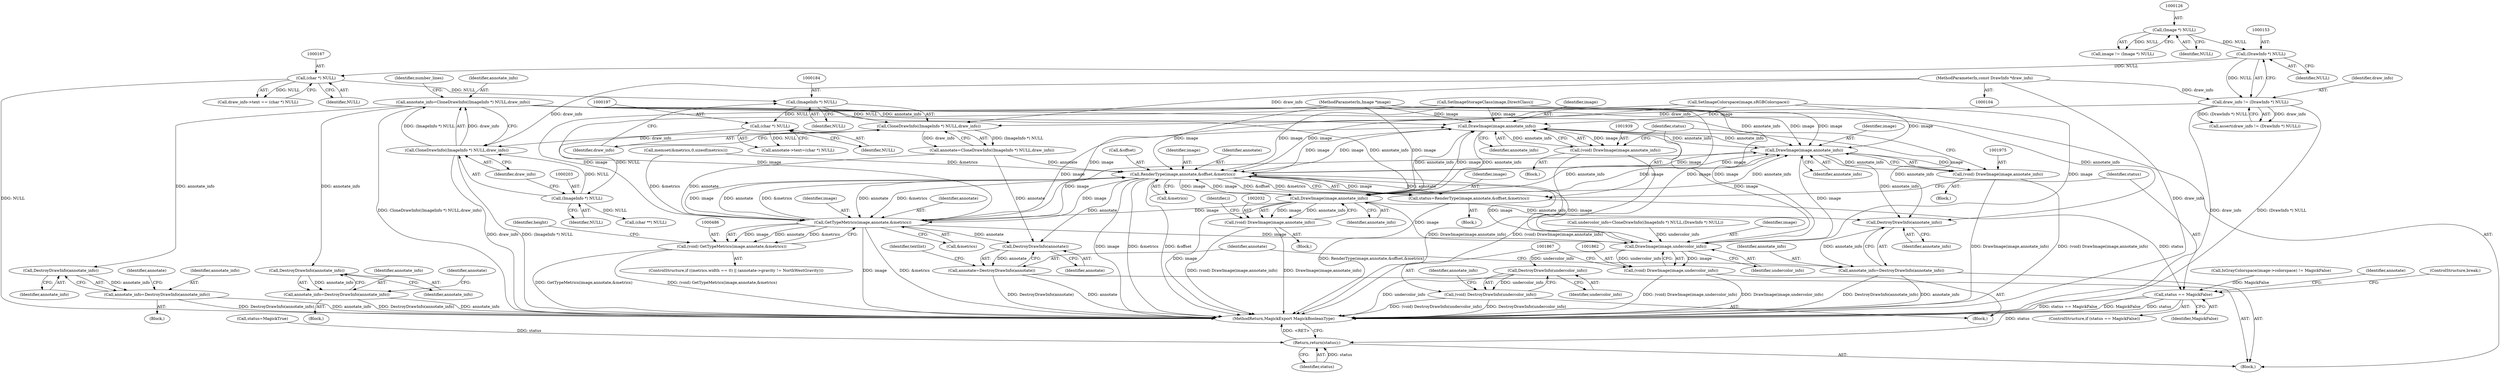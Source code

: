digraph "0_ImageMagick6_f6ffc702c6eecd963587273a429dcd608c648984@pointer" {
"1000199" [label="(Call,annotate_info=CloneDrawInfo((ImageInfo *) NULL,draw_info))"];
"1000201" [label="(Call,CloneDrawInfo((ImageInfo *) NULL,draw_info))"];
"1000202" [label="(Call,(ImageInfo *) NULL)"];
"1000196" [label="(Call,(char *) NULL)"];
"1000183" [label="(Call,(ImageInfo *) NULL)"];
"1000166" [label="(Call,(char *) NULL)"];
"1000152" [label="(Call,(DrawInfo *) NULL)"];
"1000125" [label="(Call,(Image *) NULL)"];
"1000182" [label="(Call,CloneDrawInfo((ImageInfo *) NULL,draw_info))"];
"1000150" [label="(Call,draw_info != (DrawInfo *) NULL)"];
"1000106" [label="(MethodParameterIn,const DrawInfo *draw_info)"];
"1000244" [label="(Call,DestroyDrawInfo(annotate_info))"];
"1000242" [label="(Call,annotate_info=DestroyDrawInfo(annotate_info))"];
"1000370" [label="(Call,DestroyDrawInfo(annotate_info))"];
"1000368" [label="(Call,annotate_info=DestroyDrawInfo(annotate_info))"];
"1001940" [label="(Call,DrawImage(image,annotate_info))"];
"1001938" [label="(Call,(void) DrawImage(image,annotate_info))"];
"1001976" [label="(Call,DrawImage(image,annotate_info))"];
"1001974" [label="(Call,(void) DrawImage(image,annotate_info))"];
"1001981" [label="(Call,RenderType(image,annotate,&offset,&metrics))"];
"1000487" [label="(Call,GetTypeMetrics(image,annotate,&metrics))"];
"1000485" [label="(Call,(void) GetTypeMetrics(image,annotate,&metrics))"];
"1001863" [label="(Call,DrawImage(image,undercolor_info))"];
"1001861" [label="(Call,(void) DrawImage(image,undercolor_info))"];
"1001868" [label="(Call,DestroyDrawInfo(undercolor_info))"];
"1001866" [label="(Call,(void) DestroyDrawInfo(undercolor_info))"];
"1002042" [label="(Call,DestroyDrawInfo(annotate))"];
"1002040" [label="(Call,annotate=DestroyDrawInfo(annotate))"];
"1001979" [label="(Call,status=RenderType(image,annotate,&offset,&metrics))"];
"1001989" [label="(Call,status == MagickFalse)"];
"1002054" [label="(Return,return(status);)"];
"1002033" [label="(Call,DrawImage(image,annotate_info))"];
"1002031" [label="(Call,(void) DrawImage(image,annotate_info))"];
"1002038" [label="(Call,DestroyDrawInfo(annotate_info))"];
"1002036" [label="(Call,annotate_info=DestroyDrawInfo(annotate_info))"];
"1000198" [label="(Identifier,NULL)"];
"1000182" [label="(Call,CloneDrawInfo((ImageInfo *) NULL,draw_info))"];
"1000199" [label="(Call,annotate_info=CloneDrawInfo((ImageInfo *) NULL,draw_info))"];
"1002037" [label="(Identifier,annotate_info)"];
"1000186" [label="(Identifier,draw_info)"];
"1000473" [label="(ControlStructure,if ((metrics.width == 0) || (annotate->gravity != NorthWestGravity)))"];
"1000168" [label="(Identifier,NULL)"];
"1000204" [label="(Identifier,NULL)"];
"1000154" [label="(Identifier,NULL)"];
"1001983" [label="(Identifier,annotate)"];
"1002054" [label="(Return,return(status);)"];
"1001977" [label="(Identifier,image)"];
"1000205" [label="(Identifier,draw_info)"];
"1000241" [label="(Block,)"];
"1002041" [label="(Identifier,annotate)"];
"1001986" [label="(Call,&metrics)"];
"1000488" [label="(Identifier,image)"];
"1000243" [label="(Identifier,annotate_info)"];
"1002055" [label="(Identifier,status)"];
"1000242" [label="(Call,annotate_info=DestroyDrawInfo(annotate_info))"];
"1000363" [label="(Call,SetImageStorageClass(image,DirectClass))"];
"1000105" [label="(MethodParameterIn,Image *image)"];
"1001989" [label="(Call,status == MagickFalse)"];
"1001861" [label="(Call,(void) DrawImage(image,undercolor_info))"];
"1001991" [label="(Identifier,MagickFalse)"];
"1001778" [label="(Call,undercolor_info=CloneDrawInfo((ImageInfo *) NULL,(DrawInfo *) NULL))"];
"1000487" [label="(Call,GetTypeMetrics(image,annotate,&metrics))"];
"1001940" [label="(Call,DrawImage(image,annotate_info))"];
"1002033" [label="(Call,DrawImage(image,annotate_info))"];
"1000123" [label="(Call,image != (Image *) NULL)"];
"1001984" [label="(Call,&offset)"];
"1001864" [label="(Identifier,image)"];
"1001979" [label="(Call,status=RenderType(image,annotate,&offset,&metrics))"];
"1002043" [label="(Identifier,annotate)"];
"1000373" [label="(Identifier,annotate)"];
"1001906" [label="(Block,)"];
"1000485" [label="(Call,(void) GetTypeMetrics(image,annotate,&metrics))"];
"1000369" [label="(Identifier,annotate_info)"];
"1002042" [label="(Call,DestroyDrawInfo(annotate))"];
"1000371" [label="(Identifier,annotate_info)"];
"1001941" [label="(Identifier,image)"];
"1000200" [label="(Identifier,annotate_info)"];
"1000405" [label="(Call,memset(&metrics,0,sizeof(metrics)))"];
"1002056" [label="(MethodReturn,MagickExport MagickBooleanType)"];
"1000150" [label="(Call,draw_info != (DrawInfo *) NULL)"];
"1002040" [label="(Call,annotate=DestroyDrawInfo(annotate))"];
"1001974" [label="(Call,(void) DrawImage(image,annotate_info))"];
"1002045" [label="(Identifier,textlist)"];
"1000196" [label="(Call,(char *) NULL)"];
"1000201" [label="(Call,CloneDrawInfo((ImageInfo *) NULL,draw_info))"];
"1001999" [label="(Block,)"];
"1000183" [label="(Call,(ImageInfo *) NULL)"];
"1001863" [label="(Call,DrawImage(image,undercolor_info))"];
"1001980" [label="(Identifier,status)"];
"1001868" [label="(Call,DestroyDrawInfo(undercolor_info))"];
"1002035" [label="(Identifier,annotate_info)"];
"1001866" [label="(Call,(void) DestroyDrawInfo(undercolor_info))"];
"1000245" [label="(Identifier,annotate_info)"];
"1001938" [label="(Call,(void) DrawImage(image,annotate_info))"];
"1000493" [label="(Identifier,height)"];
"1000162" [label="(Call,draw_info->text == (char *) NULL)"];
"1000127" [label="(Identifier,NULL)"];
"1000151" [label="(Identifier,draw_info)"];
"1001950" [label="(Block,)"];
"1000185" [label="(Identifier,NULL)"];
"1002034" [label="(Identifier,image)"];
"1001869" [label="(Identifier,undercolor_info)"];
"1000397" [label="(Call,SetImageColorspace(image,sRGBColorspace))"];
"1000180" [label="(Call,annotate=CloneDrawInfo((ImageInfo *) NULL,draw_info))"];
"1000423" [label="(Identifier,i)"];
"1000202" [label="(Call,(ImageInfo *) NULL)"];
"1000389" [label="(Call,IsGrayColorspace(image->colorspace) != MagickFalse)"];
"1000125" [label="(Call,(Image *) NULL)"];
"1000207" [label="(Identifier,number_lines)"];
"1000368" [label="(Call,annotate_info=DestroyDrawInfo(annotate_info))"];
"1001976" [label="(Call,DrawImage(image,annotate_info))"];
"1001873" [label="(Identifier,annotate_info)"];
"1001981" [label="(Call,RenderType(image,annotate,&offset,&metrics))"];
"1000367" [label="(Block,)"];
"1000424" [label="(Block,)"];
"1000106" [label="(MethodParameterIn,const DrawInfo *draw_info)"];
"1002031" [label="(Call,(void) DrawImage(image,annotate_info))"];
"1001776" [label="(Block,)"];
"1002039" [label="(Identifier,annotate_info)"];
"1001990" [label="(Identifier,status)"];
"1000490" [label="(Call,&metrics)"];
"1000166" [label="(Call,(char *) NULL)"];
"1000370" [label="(Call,DestroyDrawInfo(annotate_info))"];
"1001942" [label="(Identifier,annotate_info)"];
"1001865" [label="(Identifier,undercolor_info)"];
"1000149" [label="(Call,assert(draw_info != (DrawInfo *) NULL))"];
"1000152" [label="(Call,(DrawInfo *) NULL)"];
"1001982" [label="(Identifier,image)"];
"1001988" [label="(ControlStructure,if (status == MagickFalse))"];
"1001996" [label="(Identifier,annotate)"];
"1002036" [label="(Call,annotate_info=DestroyDrawInfo(annotate_info))"];
"1000244" [label="(Call,DestroyDrawInfo(annotate_info))"];
"1000247" [label="(Identifier,annotate)"];
"1000238" [label="(Call,(char **) NULL)"];
"1001978" [label="(Identifier,annotate_info)"];
"1000107" [label="(Block,)"];
"1000192" [label="(Call,annotate->text=(char *) NULL)"];
"1002038" [label="(Call,DestroyDrawInfo(annotate_info))"];
"1001992" [label="(ControlStructure,break;)"];
"1000489" [label="(Identifier,annotate)"];
"1000400" [label="(Call,status=MagickTrue)"];
"1000199" -> "1000107"  [label="AST: "];
"1000199" -> "1000201"  [label="CFG: "];
"1000200" -> "1000199"  [label="AST: "];
"1000201" -> "1000199"  [label="AST: "];
"1000207" -> "1000199"  [label="CFG: "];
"1000199" -> "1002056"  [label="DDG: CloneDrawInfo((ImageInfo *) NULL,draw_info)"];
"1000201" -> "1000199"  [label="DDG: (ImageInfo *) NULL"];
"1000201" -> "1000199"  [label="DDG: draw_info"];
"1000199" -> "1000244"  [label="DDG: annotate_info"];
"1000199" -> "1000370"  [label="DDG: annotate_info"];
"1000199" -> "1001940"  [label="DDG: annotate_info"];
"1000199" -> "1001976"  [label="DDG: annotate_info"];
"1000199" -> "1002033"  [label="DDG: annotate_info"];
"1000199" -> "1002038"  [label="DDG: annotate_info"];
"1000201" -> "1000205"  [label="CFG: "];
"1000202" -> "1000201"  [label="AST: "];
"1000205" -> "1000201"  [label="AST: "];
"1000201" -> "1002056"  [label="DDG: draw_info"];
"1000201" -> "1002056"  [label="DDG: (ImageInfo *) NULL"];
"1000202" -> "1000201"  [label="DDG: NULL"];
"1000182" -> "1000201"  [label="DDG: draw_info"];
"1000106" -> "1000201"  [label="DDG: draw_info"];
"1000202" -> "1000204"  [label="CFG: "];
"1000203" -> "1000202"  [label="AST: "];
"1000204" -> "1000202"  [label="AST: "];
"1000205" -> "1000202"  [label="CFG: "];
"1000196" -> "1000202"  [label="DDG: NULL"];
"1000202" -> "1000238"  [label="DDG: NULL"];
"1000196" -> "1000192"  [label="AST: "];
"1000196" -> "1000198"  [label="CFG: "];
"1000197" -> "1000196"  [label="AST: "];
"1000198" -> "1000196"  [label="AST: "];
"1000192" -> "1000196"  [label="CFG: "];
"1000196" -> "1000192"  [label="DDG: NULL"];
"1000183" -> "1000196"  [label="DDG: NULL"];
"1000183" -> "1000182"  [label="AST: "];
"1000183" -> "1000185"  [label="CFG: "];
"1000184" -> "1000183"  [label="AST: "];
"1000185" -> "1000183"  [label="AST: "];
"1000186" -> "1000183"  [label="CFG: "];
"1000183" -> "1000182"  [label="DDG: NULL"];
"1000166" -> "1000183"  [label="DDG: NULL"];
"1000166" -> "1000162"  [label="AST: "];
"1000166" -> "1000168"  [label="CFG: "];
"1000167" -> "1000166"  [label="AST: "];
"1000168" -> "1000166"  [label="AST: "];
"1000162" -> "1000166"  [label="CFG: "];
"1000166" -> "1002056"  [label="DDG: NULL"];
"1000166" -> "1000162"  [label="DDG: NULL"];
"1000152" -> "1000166"  [label="DDG: NULL"];
"1000152" -> "1000150"  [label="AST: "];
"1000152" -> "1000154"  [label="CFG: "];
"1000153" -> "1000152"  [label="AST: "];
"1000154" -> "1000152"  [label="AST: "];
"1000150" -> "1000152"  [label="CFG: "];
"1000152" -> "1000150"  [label="DDG: NULL"];
"1000125" -> "1000152"  [label="DDG: NULL"];
"1000125" -> "1000123"  [label="AST: "];
"1000125" -> "1000127"  [label="CFG: "];
"1000126" -> "1000125"  [label="AST: "];
"1000127" -> "1000125"  [label="AST: "];
"1000123" -> "1000125"  [label="CFG: "];
"1000125" -> "1000123"  [label="DDG: NULL"];
"1000182" -> "1000180"  [label="AST: "];
"1000182" -> "1000186"  [label="CFG: "];
"1000186" -> "1000182"  [label="AST: "];
"1000180" -> "1000182"  [label="CFG: "];
"1000182" -> "1000180"  [label="DDG: (ImageInfo *) NULL"];
"1000182" -> "1000180"  [label="DDG: draw_info"];
"1000150" -> "1000182"  [label="DDG: draw_info"];
"1000106" -> "1000182"  [label="DDG: draw_info"];
"1000150" -> "1000149"  [label="AST: "];
"1000151" -> "1000150"  [label="AST: "];
"1000149" -> "1000150"  [label="CFG: "];
"1000150" -> "1002056"  [label="DDG: draw_info"];
"1000150" -> "1002056"  [label="DDG: (DrawInfo *) NULL"];
"1000150" -> "1000149"  [label="DDG: draw_info"];
"1000150" -> "1000149"  [label="DDG: (DrawInfo *) NULL"];
"1000106" -> "1000150"  [label="DDG: draw_info"];
"1000106" -> "1000104"  [label="AST: "];
"1000106" -> "1002056"  [label="DDG: draw_info"];
"1000244" -> "1000242"  [label="AST: "];
"1000244" -> "1000245"  [label="CFG: "];
"1000245" -> "1000244"  [label="AST: "];
"1000242" -> "1000244"  [label="CFG: "];
"1000244" -> "1000242"  [label="DDG: annotate_info"];
"1000242" -> "1000241"  [label="AST: "];
"1000243" -> "1000242"  [label="AST: "];
"1000247" -> "1000242"  [label="CFG: "];
"1000242" -> "1002056"  [label="DDG: DestroyDrawInfo(annotate_info)"];
"1000242" -> "1002056"  [label="DDG: annotate_info"];
"1000370" -> "1000368"  [label="AST: "];
"1000370" -> "1000371"  [label="CFG: "];
"1000371" -> "1000370"  [label="AST: "];
"1000368" -> "1000370"  [label="CFG: "];
"1000370" -> "1000368"  [label="DDG: annotate_info"];
"1000368" -> "1000367"  [label="AST: "];
"1000369" -> "1000368"  [label="AST: "];
"1000373" -> "1000368"  [label="CFG: "];
"1000368" -> "1002056"  [label="DDG: annotate_info"];
"1000368" -> "1002056"  [label="DDG: DestroyDrawInfo(annotate_info)"];
"1001940" -> "1001938"  [label="AST: "];
"1001940" -> "1001942"  [label="CFG: "];
"1001941" -> "1001940"  [label="AST: "];
"1001942" -> "1001940"  [label="AST: "];
"1001938" -> "1001940"  [label="CFG: "];
"1001940" -> "1001938"  [label="DDG: image"];
"1001940" -> "1001938"  [label="DDG: annotate_info"];
"1001981" -> "1001940"  [label="DDG: image"];
"1000397" -> "1001940"  [label="DDG: image"];
"1000487" -> "1001940"  [label="DDG: image"];
"1000363" -> "1001940"  [label="DDG: image"];
"1002033" -> "1001940"  [label="DDG: image"];
"1002033" -> "1001940"  [label="DDG: annotate_info"];
"1001863" -> "1001940"  [label="DDG: image"];
"1000105" -> "1001940"  [label="DDG: image"];
"1001976" -> "1001940"  [label="DDG: annotate_info"];
"1001940" -> "1001976"  [label="DDG: annotate_info"];
"1001940" -> "1001981"  [label="DDG: image"];
"1001940" -> "1002033"  [label="DDG: annotate_info"];
"1001940" -> "1002038"  [label="DDG: annotate_info"];
"1001938" -> "1001906"  [label="AST: "];
"1001939" -> "1001938"  [label="AST: "];
"1001980" -> "1001938"  [label="CFG: "];
"1001938" -> "1002056"  [label="DDG: DrawImage(image,annotate_info)"];
"1001938" -> "1002056"  [label="DDG: (void) DrawImage(image,annotate_info)"];
"1001976" -> "1001974"  [label="AST: "];
"1001976" -> "1001978"  [label="CFG: "];
"1001977" -> "1001976"  [label="AST: "];
"1001978" -> "1001976"  [label="AST: "];
"1001974" -> "1001976"  [label="CFG: "];
"1001976" -> "1001974"  [label="DDG: image"];
"1001976" -> "1001974"  [label="DDG: annotate_info"];
"1001981" -> "1001976"  [label="DDG: image"];
"1000397" -> "1001976"  [label="DDG: image"];
"1000487" -> "1001976"  [label="DDG: image"];
"1000363" -> "1001976"  [label="DDG: image"];
"1002033" -> "1001976"  [label="DDG: image"];
"1002033" -> "1001976"  [label="DDG: annotate_info"];
"1001863" -> "1001976"  [label="DDG: image"];
"1000105" -> "1001976"  [label="DDG: image"];
"1001976" -> "1001981"  [label="DDG: image"];
"1001976" -> "1002033"  [label="DDG: annotate_info"];
"1001976" -> "1002038"  [label="DDG: annotate_info"];
"1001974" -> "1001950"  [label="AST: "];
"1001975" -> "1001974"  [label="AST: "];
"1001980" -> "1001974"  [label="CFG: "];
"1001974" -> "1002056"  [label="DDG: (void) DrawImage(image,annotate_info)"];
"1001974" -> "1002056"  [label="DDG: DrawImage(image,annotate_info)"];
"1001981" -> "1001979"  [label="AST: "];
"1001981" -> "1001986"  [label="CFG: "];
"1001982" -> "1001981"  [label="AST: "];
"1001983" -> "1001981"  [label="AST: "];
"1001984" -> "1001981"  [label="AST: "];
"1001986" -> "1001981"  [label="AST: "];
"1001979" -> "1001981"  [label="CFG: "];
"1001981" -> "1002056"  [label="DDG: image"];
"1001981" -> "1002056"  [label="DDG: &metrics"];
"1001981" -> "1002056"  [label="DDG: &offset"];
"1001981" -> "1000487"  [label="DDG: image"];
"1001981" -> "1000487"  [label="DDG: annotate"];
"1001981" -> "1000487"  [label="DDG: &metrics"];
"1001981" -> "1001863"  [label="DDG: image"];
"1001981" -> "1001979"  [label="DDG: image"];
"1001981" -> "1001979"  [label="DDG: annotate"];
"1001981" -> "1001979"  [label="DDG: &offset"];
"1001981" -> "1001979"  [label="DDG: &metrics"];
"1000397" -> "1001981"  [label="DDG: image"];
"1000487" -> "1001981"  [label="DDG: image"];
"1000487" -> "1001981"  [label="DDG: annotate"];
"1000487" -> "1001981"  [label="DDG: &metrics"];
"1000363" -> "1001981"  [label="DDG: image"];
"1002033" -> "1001981"  [label="DDG: image"];
"1001863" -> "1001981"  [label="DDG: image"];
"1000105" -> "1001981"  [label="DDG: image"];
"1000180" -> "1001981"  [label="DDG: annotate"];
"1000405" -> "1001981"  [label="DDG: &metrics"];
"1001981" -> "1002033"  [label="DDG: image"];
"1001981" -> "1002042"  [label="DDG: annotate"];
"1000487" -> "1000485"  [label="AST: "];
"1000487" -> "1000490"  [label="CFG: "];
"1000488" -> "1000487"  [label="AST: "];
"1000489" -> "1000487"  [label="AST: "];
"1000490" -> "1000487"  [label="AST: "];
"1000485" -> "1000487"  [label="CFG: "];
"1000487" -> "1002056"  [label="DDG: image"];
"1000487" -> "1002056"  [label="DDG: &metrics"];
"1000487" -> "1000485"  [label="DDG: image"];
"1000487" -> "1000485"  [label="DDG: annotate"];
"1000487" -> "1000485"  [label="DDG: &metrics"];
"1000397" -> "1000487"  [label="DDG: image"];
"1000363" -> "1000487"  [label="DDG: image"];
"1002033" -> "1000487"  [label="DDG: image"];
"1000105" -> "1000487"  [label="DDG: image"];
"1000180" -> "1000487"  [label="DDG: annotate"];
"1000405" -> "1000487"  [label="DDG: &metrics"];
"1000487" -> "1001863"  [label="DDG: image"];
"1000487" -> "1002042"  [label="DDG: annotate"];
"1000485" -> "1000473"  [label="AST: "];
"1000486" -> "1000485"  [label="AST: "];
"1000493" -> "1000485"  [label="CFG: "];
"1000485" -> "1002056"  [label="DDG: GetTypeMetrics(image,annotate,&metrics)"];
"1000485" -> "1002056"  [label="DDG: (void) GetTypeMetrics(image,annotate,&metrics)"];
"1001863" -> "1001861"  [label="AST: "];
"1001863" -> "1001865"  [label="CFG: "];
"1001864" -> "1001863"  [label="AST: "];
"1001865" -> "1001863"  [label="AST: "];
"1001861" -> "1001863"  [label="CFG: "];
"1001863" -> "1001861"  [label="DDG: image"];
"1001863" -> "1001861"  [label="DDG: undercolor_info"];
"1000397" -> "1001863"  [label="DDG: image"];
"1000363" -> "1001863"  [label="DDG: image"];
"1002033" -> "1001863"  [label="DDG: image"];
"1000105" -> "1001863"  [label="DDG: image"];
"1001778" -> "1001863"  [label="DDG: undercolor_info"];
"1001863" -> "1001868"  [label="DDG: undercolor_info"];
"1001861" -> "1001776"  [label="AST: "];
"1001862" -> "1001861"  [label="AST: "];
"1001867" -> "1001861"  [label="CFG: "];
"1001861" -> "1002056"  [label="DDG: DrawImage(image,undercolor_info)"];
"1001861" -> "1002056"  [label="DDG: (void) DrawImage(image,undercolor_info)"];
"1001868" -> "1001866"  [label="AST: "];
"1001868" -> "1001869"  [label="CFG: "];
"1001869" -> "1001868"  [label="AST: "];
"1001866" -> "1001868"  [label="CFG: "];
"1001868" -> "1002056"  [label="DDG: undercolor_info"];
"1001868" -> "1001866"  [label="DDG: undercolor_info"];
"1001866" -> "1001776"  [label="AST: "];
"1001867" -> "1001866"  [label="AST: "];
"1001873" -> "1001866"  [label="CFG: "];
"1001866" -> "1002056"  [label="DDG: DestroyDrawInfo(undercolor_info)"];
"1001866" -> "1002056"  [label="DDG: (void) DestroyDrawInfo(undercolor_info)"];
"1002042" -> "1002040"  [label="AST: "];
"1002042" -> "1002043"  [label="CFG: "];
"1002043" -> "1002042"  [label="AST: "];
"1002040" -> "1002042"  [label="CFG: "];
"1002042" -> "1002040"  [label="DDG: annotate"];
"1000180" -> "1002042"  [label="DDG: annotate"];
"1002040" -> "1000107"  [label="AST: "];
"1002041" -> "1002040"  [label="AST: "];
"1002045" -> "1002040"  [label="CFG: "];
"1002040" -> "1002056"  [label="DDG: DestroyDrawInfo(annotate)"];
"1002040" -> "1002056"  [label="DDG: annotate"];
"1001979" -> "1000424"  [label="AST: "];
"1001980" -> "1001979"  [label="AST: "];
"1001990" -> "1001979"  [label="CFG: "];
"1001979" -> "1002056"  [label="DDG: RenderType(image,annotate,&offset,&metrics)"];
"1001979" -> "1001989"  [label="DDG: status"];
"1001989" -> "1001988"  [label="AST: "];
"1001989" -> "1001991"  [label="CFG: "];
"1001990" -> "1001989"  [label="AST: "];
"1001991" -> "1001989"  [label="AST: "];
"1001992" -> "1001989"  [label="CFG: "];
"1001996" -> "1001989"  [label="CFG: "];
"1001989" -> "1002056"  [label="DDG: status == MagickFalse"];
"1001989" -> "1002056"  [label="DDG: MagickFalse"];
"1001989" -> "1002056"  [label="DDG: status"];
"1000389" -> "1001989"  [label="DDG: MagickFalse"];
"1001989" -> "1002054"  [label="DDG: status"];
"1002054" -> "1000107"  [label="AST: "];
"1002054" -> "1002055"  [label="CFG: "];
"1002055" -> "1002054"  [label="AST: "];
"1002056" -> "1002054"  [label="CFG: "];
"1002054" -> "1002056"  [label="DDG: <RET>"];
"1002055" -> "1002054"  [label="DDG: status"];
"1000400" -> "1002054"  [label="DDG: status"];
"1002033" -> "1002031"  [label="AST: "];
"1002033" -> "1002035"  [label="CFG: "];
"1002034" -> "1002033"  [label="AST: "];
"1002035" -> "1002033"  [label="AST: "];
"1002031" -> "1002033"  [label="CFG: "];
"1002033" -> "1002056"  [label="DDG: image"];
"1002033" -> "1002031"  [label="DDG: image"];
"1002033" -> "1002031"  [label="DDG: annotate_info"];
"1000105" -> "1002033"  [label="DDG: image"];
"1002033" -> "1002038"  [label="DDG: annotate_info"];
"1002031" -> "1001999"  [label="AST: "];
"1002032" -> "1002031"  [label="AST: "];
"1000423" -> "1002031"  [label="CFG: "];
"1002031" -> "1002056"  [label="DDG: DrawImage(image,annotate_info)"];
"1002031" -> "1002056"  [label="DDG: (void) DrawImage(image,annotate_info)"];
"1002038" -> "1002036"  [label="AST: "];
"1002038" -> "1002039"  [label="CFG: "];
"1002039" -> "1002038"  [label="AST: "];
"1002036" -> "1002038"  [label="CFG: "];
"1002038" -> "1002036"  [label="DDG: annotate_info"];
"1002036" -> "1000107"  [label="AST: "];
"1002037" -> "1002036"  [label="AST: "];
"1002041" -> "1002036"  [label="CFG: "];
"1002036" -> "1002056"  [label="DDG: DestroyDrawInfo(annotate_info)"];
"1002036" -> "1002056"  [label="DDG: annotate_info"];
}
